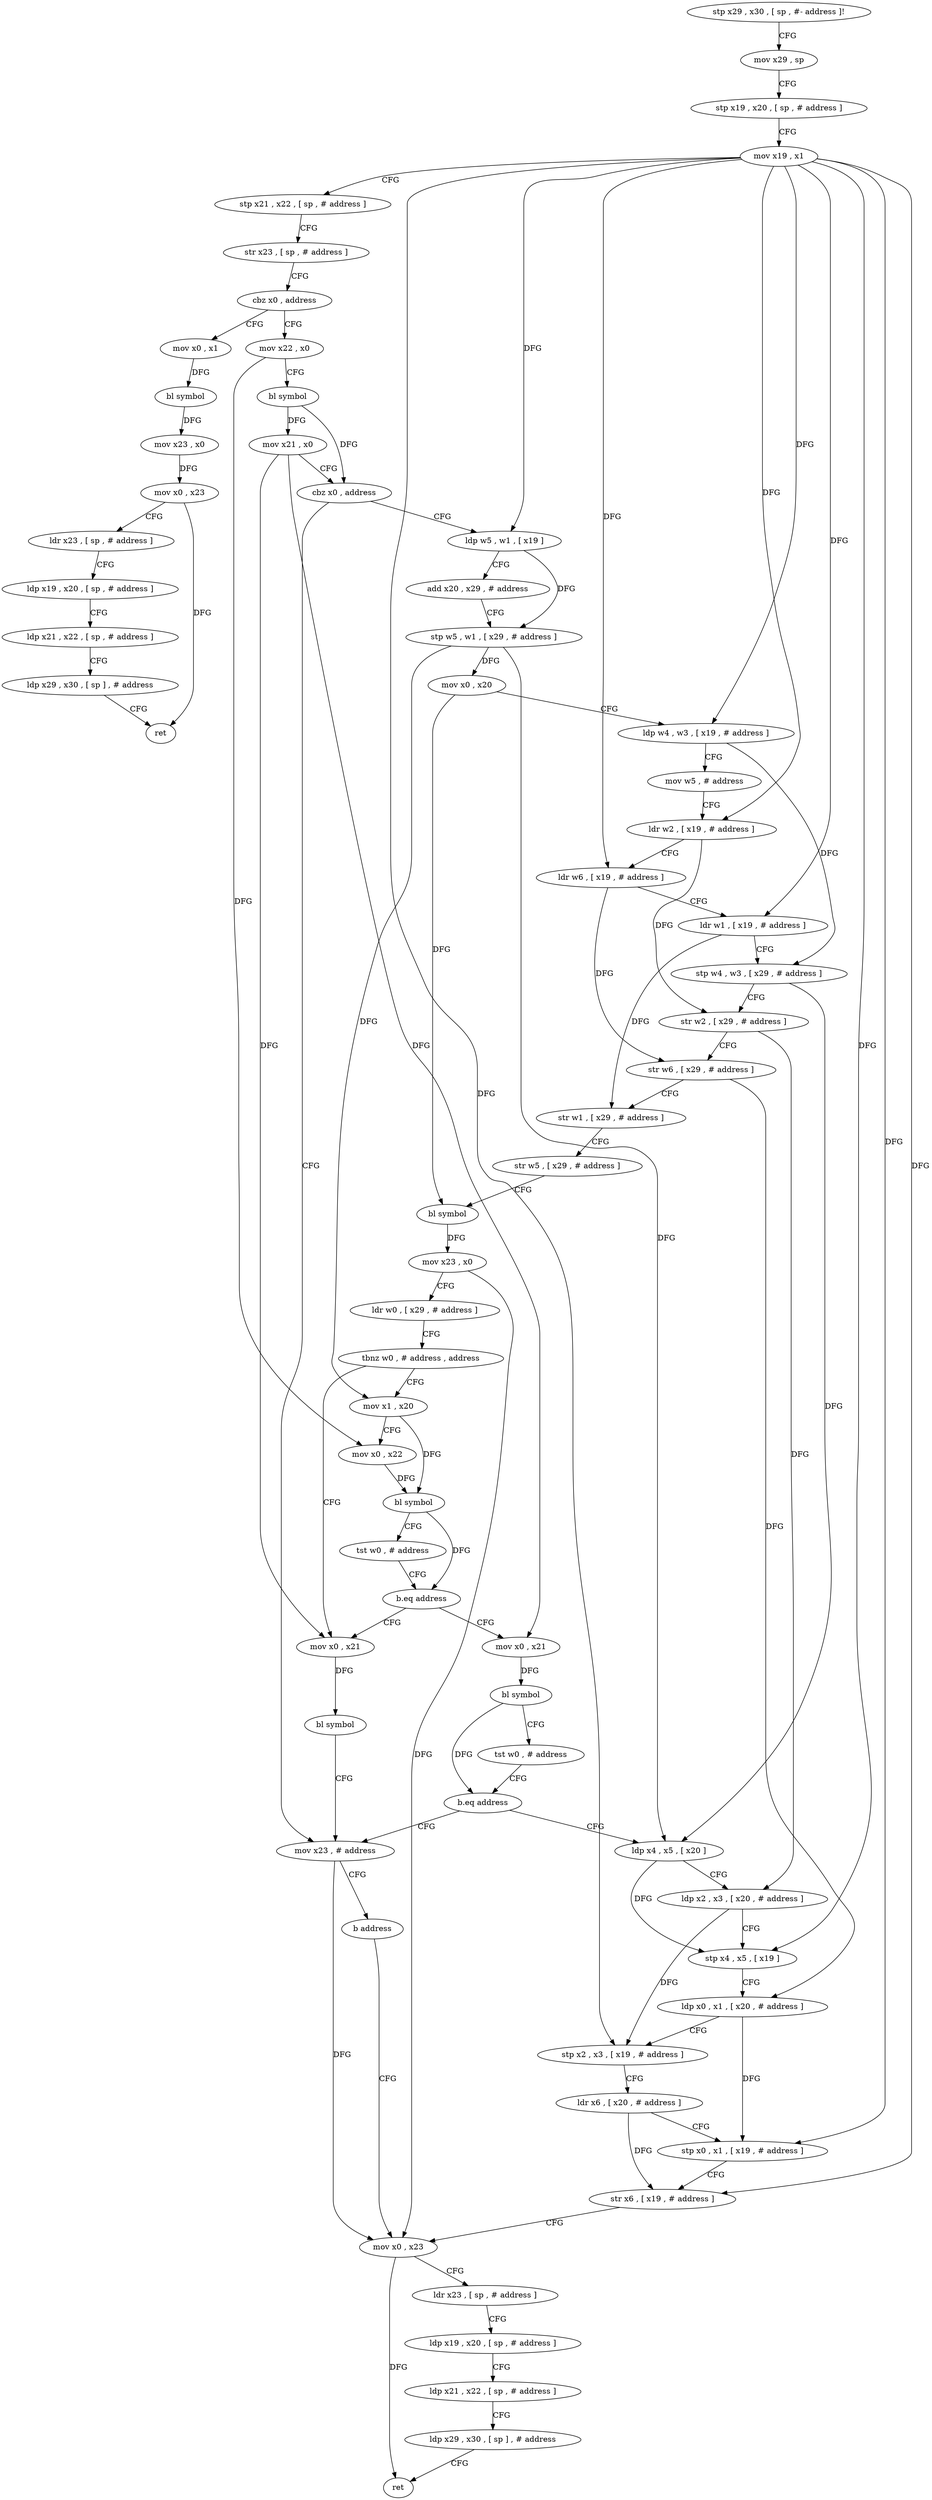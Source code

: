 digraph "func" {
"4372040" [label = "stp x29 , x30 , [ sp , #- address ]!" ]
"4372044" [label = "mov x29 , sp" ]
"4372048" [label = "stp x19 , x20 , [ sp , # address ]" ]
"4372052" [label = "mov x19 , x1" ]
"4372056" [label = "stp x21 , x22 , [ sp , # address ]" ]
"4372060" [label = "str x23 , [ sp , # address ]" ]
"4372064" [label = "cbz x0 , address" ]
"4372264" [label = "mov x0 , x1" ]
"4372068" [label = "mov x22 , x0" ]
"4372268" [label = "bl symbol" ]
"4372272" [label = "mov x23 , x0" ]
"4372276" [label = "mov x0 , x23" ]
"4372280" [label = "ldr x23 , [ sp , # address ]" ]
"4372284" [label = "ldp x19 , x20 , [ sp , # address ]" ]
"4372288" [label = "ldp x21 , x22 , [ sp , # address ]" ]
"4372292" [label = "ldp x29 , x30 , [ sp ] , # address" ]
"4372296" [label = "ret" ]
"4372072" [label = "bl symbol" ]
"4372076" [label = "mov x21 , x0" ]
"4372080" [label = "cbz x0 , address" ]
"4372256" [label = "mov x23 , # address" ]
"4372084" [label = "ldp w5 , w1 , [ x19 ]" ]
"4372260" [label = "b address" ]
"4372224" [label = "mov x0 , x23" ]
"4372088" [label = "add x20 , x29 , # address" ]
"4372092" [label = "stp w5 , w1 , [ x29 , # address ]" ]
"4372096" [label = "mov x0 , x20" ]
"4372100" [label = "ldp w4 , w3 , [ x19 , # address ]" ]
"4372104" [label = "mov w5 , # address" ]
"4372108" [label = "ldr w2 , [ x19 , # address ]" ]
"4372112" [label = "ldr w6 , [ x19 , # address ]" ]
"4372116" [label = "ldr w1 , [ x19 , # address ]" ]
"4372120" [label = "stp w4 , w3 , [ x29 , # address ]" ]
"4372124" [label = "str w2 , [ x29 , # address ]" ]
"4372128" [label = "str w6 , [ x29 , # address ]" ]
"4372132" [label = "str w1 , [ x29 , # address ]" ]
"4372136" [label = "str w5 , [ x29 , # address ]" ]
"4372140" [label = "bl symbol" ]
"4372144" [label = "mov x23 , x0" ]
"4372148" [label = "ldr w0 , [ x29 , # address ]" ]
"4372152" [label = "tbnz w0 , # address , address" ]
"4372248" [label = "mov x0 , x21" ]
"4372156" [label = "mov x1 , x20" ]
"4372228" [label = "ldr x23 , [ sp , # address ]" ]
"4372232" [label = "ldp x19 , x20 , [ sp , # address ]" ]
"4372236" [label = "ldp x21 , x22 , [ sp , # address ]" ]
"4372240" [label = "ldp x29 , x30 , [ sp ] , # address" ]
"4372244" [label = "ret" ]
"4372252" [label = "bl symbol" ]
"4372160" [label = "mov x0 , x22" ]
"4372164" [label = "bl symbol" ]
"4372168" [label = "tst w0 , # address" ]
"4372172" [label = "b.eq address" ]
"4372176" [label = "mov x0 , x21" ]
"4372180" [label = "bl symbol" ]
"4372184" [label = "tst w0 , # address" ]
"4372188" [label = "b.eq address" ]
"4372192" [label = "ldp x4 , x5 , [ x20 ]" ]
"4372196" [label = "ldp x2 , x3 , [ x20 , # address ]" ]
"4372200" [label = "stp x4 , x5 , [ x19 ]" ]
"4372204" [label = "ldp x0 , x1 , [ x20 , # address ]" ]
"4372208" [label = "stp x2 , x3 , [ x19 , # address ]" ]
"4372212" [label = "ldr x6 , [ x20 , # address ]" ]
"4372216" [label = "stp x0 , x1 , [ x19 , # address ]" ]
"4372220" [label = "str x6 , [ x19 , # address ]" ]
"4372040" -> "4372044" [ label = "CFG" ]
"4372044" -> "4372048" [ label = "CFG" ]
"4372048" -> "4372052" [ label = "CFG" ]
"4372052" -> "4372056" [ label = "CFG" ]
"4372052" -> "4372084" [ label = "DFG" ]
"4372052" -> "4372100" [ label = "DFG" ]
"4372052" -> "4372108" [ label = "DFG" ]
"4372052" -> "4372112" [ label = "DFG" ]
"4372052" -> "4372116" [ label = "DFG" ]
"4372052" -> "4372200" [ label = "DFG" ]
"4372052" -> "4372208" [ label = "DFG" ]
"4372052" -> "4372216" [ label = "DFG" ]
"4372052" -> "4372220" [ label = "DFG" ]
"4372056" -> "4372060" [ label = "CFG" ]
"4372060" -> "4372064" [ label = "CFG" ]
"4372064" -> "4372264" [ label = "CFG" ]
"4372064" -> "4372068" [ label = "CFG" ]
"4372264" -> "4372268" [ label = "DFG" ]
"4372068" -> "4372072" [ label = "CFG" ]
"4372068" -> "4372160" [ label = "DFG" ]
"4372268" -> "4372272" [ label = "DFG" ]
"4372272" -> "4372276" [ label = "DFG" ]
"4372276" -> "4372280" [ label = "CFG" ]
"4372276" -> "4372296" [ label = "DFG" ]
"4372280" -> "4372284" [ label = "CFG" ]
"4372284" -> "4372288" [ label = "CFG" ]
"4372288" -> "4372292" [ label = "CFG" ]
"4372292" -> "4372296" [ label = "CFG" ]
"4372072" -> "4372076" [ label = "DFG" ]
"4372072" -> "4372080" [ label = "DFG" ]
"4372076" -> "4372080" [ label = "CFG" ]
"4372076" -> "4372248" [ label = "DFG" ]
"4372076" -> "4372176" [ label = "DFG" ]
"4372080" -> "4372256" [ label = "CFG" ]
"4372080" -> "4372084" [ label = "CFG" ]
"4372256" -> "4372260" [ label = "CFG" ]
"4372256" -> "4372224" [ label = "DFG" ]
"4372084" -> "4372088" [ label = "CFG" ]
"4372084" -> "4372092" [ label = "DFG" ]
"4372260" -> "4372224" [ label = "CFG" ]
"4372224" -> "4372228" [ label = "CFG" ]
"4372224" -> "4372244" [ label = "DFG" ]
"4372088" -> "4372092" [ label = "CFG" ]
"4372092" -> "4372096" [ label = "DFG" ]
"4372092" -> "4372192" [ label = "DFG" ]
"4372092" -> "4372156" [ label = "DFG" ]
"4372096" -> "4372100" [ label = "CFG" ]
"4372096" -> "4372140" [ label = "DFG" ]
"4372100" -> "4372104" [ label = "CFG" ]
"4372100" -> "4372120" [ label = "DFG" ]
"4372104" -> "4372108" [ label = "CFG" ]
"4372108" -> "4372112" [ label = "CFG" ]
"4372108" -> "4372124" [ label = "DFG" ]
"4372112" -> "4372116" [ label = "CFG" ]
"4372112" -> "4372128" [ label = "DFG" ]
"4372116" -> "4372120" [ label = "CFG" ]
"4372116" -> "4372132" [ label = "DFG" ]
"4372120" -> "4372124" [ label = "CFG" ]
"4372120" -> "4372192" [ label = "DFG" ]
"4372124" -> "4372128" [ label = "CFG" ]
"4372124" -> "4372196" [ label = "DFG" ]
"4372128" -> "4372132" [ label = "CFG" ]
"4372128" -> "4372204" [ label = "DFG" ]
"4372132" -> "4372136" [ label = "CFG" ]
"4372136" -> "4372140" [ label = "CFG" ]
"4372140" -> "4372144" [ label = "DFG" ]
"4372144" -> "4372148" [ label = "CFG" ]
"4372144" -> "4372224" [ label = "DFG" ]
"4372148" -> "4372152" [ label = "CFG" ]
"4372152" -> "4372248" [ label = "CFG" ]
"4372152" -> "4372156" [ label = "CFG" ]
"4372248" -> "4372252" [ label = "DFG" ]
"4372156" -> "4372160" [ label = "CFG" ]
"4372156" -> "4372164" [ label = "DFG" ]
"4372228" -> "4372232" [ label = "CFG" ]
"4372232" -> "4372236" [ label = "CFG" ]
"4372236" -> "4372240" [ label = "CFG" ]
"4372240" -> "4372244" [ label = "CFG" ]
"4372252" -> "4372256" [ label = "CFG" ]
"4372160" -> "4372164" [ label = "DFG" ]
"4372164" -> "4372168" [ label = "CFG" ]
"4372164" -> "4372172" [ label = "DFG" ]
"4372168" -> "4372172" [ label = "CFG" ]
"4372172" -> "4372248" [ label = "CFG" ]
"4372172" -> "4372176" [ label = "CFG" ]
"4372176" -> "4372180" [ label = "DFG" ]
"4372180" -> "4372184" [ label = "CFG" ]
"4372180" -> "4372188" [ label = "DFG" ]
"4372184" -> "4372188" [ label = "CFG" ]
"4372188" -> "4372256" [ label = "CFG" ]
"4372188" -> "4372192" [ label = "CFG" ]
"4372192" -> "4372196" [ label = "CFG" ]
"4372192" -> "4372200" [ label = "DFG" ]
"4372196" -> "4372200" [ label = "CFG" ]
"4372196" -> "4372208" [ label = "DFG" ]
"4372200" -> "4372204" [ label = "CFG" ]
"4372204" -> "4372208" [ label = "CFG" ]
"4372204" -> "4372216" [ label = "DFG" ]
"4372208" -> "4372212" [ label = "CFG" ]
"4372212" -> "4372216" [ label = "CFG" ]
"4372212" -> "4372220" [ label = "DFG" ]
"4372216" -> "4372220" [ label = "CFG" ]
"4372220" -> "4372224" [ label = "CFG" ]
}
